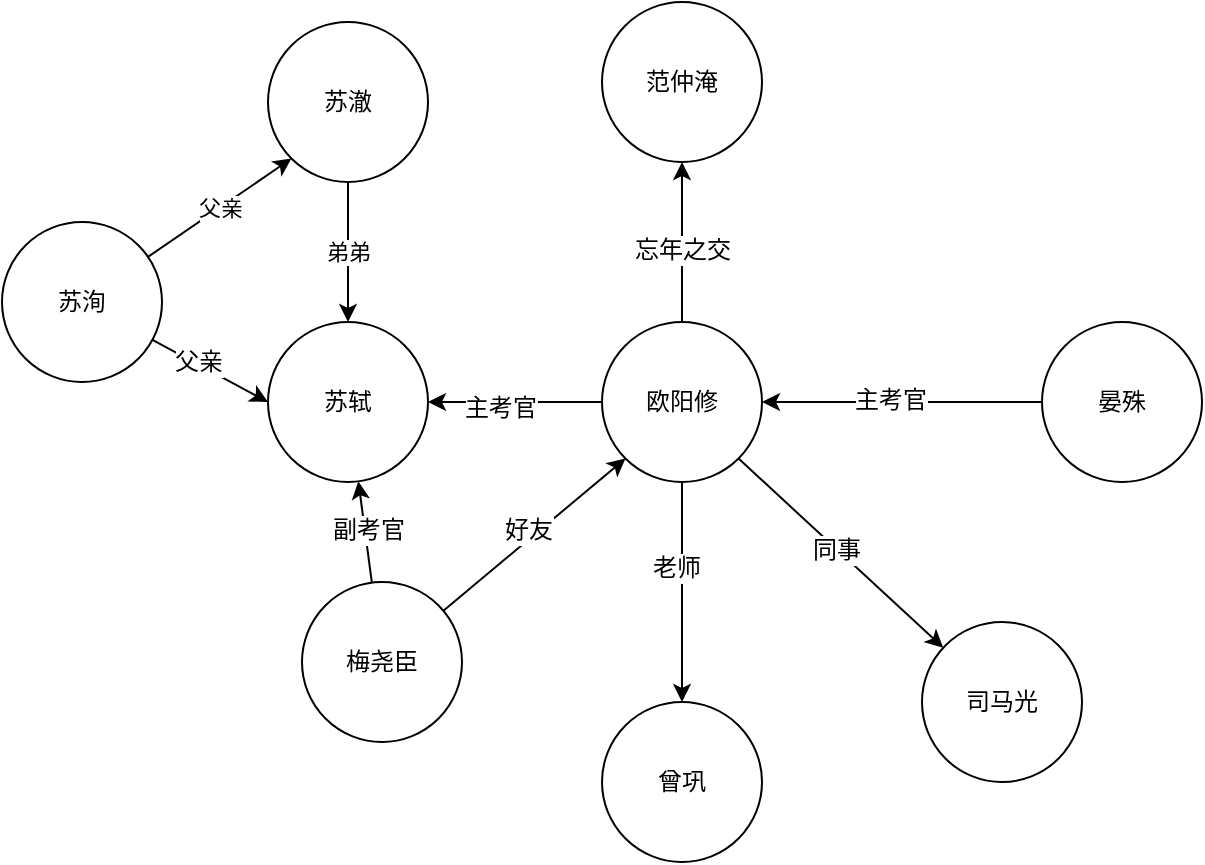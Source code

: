 <mxfile version="10.8.0" type="github"><diagram id="bTmxkvTBRUn0bJljOMiK" name="Ã§Â¬Â¬ 1 Ã©Â¡Âµ"><mxGraphModel dx="1745" dy="616" grid="1" gridSize="10" guides="1" tooltips="1" connect="1" arrows="1" fold="1" page="1" pageScale="1" pageWidth="827" pageHeight="1169" math="0" shadow="0"><root><mxCell id="0"/><mxCell id="1" parent="0"/><mxCell id="oool9UytFhYBTO3Nz_0I-6" value="" style="edgeStyle=orthogonalEdgeStyle;rounded=0;orthogonalLoop=1;jettySize=auto;html=1;" parent="1" source="oool9UytFhYBTO3Nz_0I-1" target="oool9UytFhYBTO3Nz_0I-5" edge="1"><mxGeometry relative="1" as="geometry"/></mxCell><mxCell id="oool9UytFhYBTO3Nz_0I-7" value="老师" style="text;html=1;resizable=0;points=[];align=center;verticalAlign=middle;labelBackgroundColor=#ffffff;" parent="oool9UytFhYBTO3Nz_0I-6" vertex="1" connectable="0"><mxGeometry x="-0.225" y="-3" relative="1" as="geometry"><mxPoint as="offset"/></mxGeometry></mxCell><mxCell id="oool9UytFhYBTO3Nz_0I-9" value="" style="edgeStyle=orthogonalEdgeStyle;rounded=0;orthogonalLoop=1;jettySize=auto;html=1;" parent="1" source="oool9UytFhYBTO3Nz_0I-1" target="oool9UytFhYBTO3Nz_0I-8" edge="1"><mxGeometry relative="1" as="geometry"/></mxCell><mxCell id="oool9UytFhYBTO3Nz_0I-10" value="主考官" style="text;html=1;resizable=0;points=[];align=center;verticalAlign=middle;labelBackgroundColor=#ffffff;" parent="oool9UytFhYBTO3Nz_0I-9" vertex="1" connectable="0"><mxGeometry x="0.175" y="3" relative="1" as="geometry"><mxPoint as="offset"/></mxGeometry></mxCell><mxCell id="oool9UytFhYBTO3Nz_0I-14" value="" style="edgeStyle=orthogonalEdgeStyle;rounded=0;orthogonalLoop=1;jettySize=auto;html=1;" parent="1" source="oool9UytFhYBTO3Nz_0I-1" target="oool9UytFhYBTO3Nz_0I-13" edge="1"><mxGeometry relative="1" as="geometry"/></mxCell><mxCell id="oool9UytFhYBTO3Nz_0I-15" value="忘年之交" style="text;html=1;resizable=0;points=[];align=center;verticalAlign=middle;labelBackgroundColor=#ffffff;" parent="oool9UytFhYBTO3Nz_0I-14" vertex="1" connectable="0"><mxGeometry x="-0.1" relative="1" as="geometry"><mxPoint as="offset"/></mxGeometry></mxCell><mxCell id="oool9UytFhYBTO3Nz_0I-1" value="欧阳修" style="ellipse;whiteSpace=wrap;html=1;aspect=fixed;" parent="1" vertex="1"><mxGeometry x="280" y="280" width="80" height="80" as="geometry"/></mxCell><mxCell id="oool9UytFhYBTO3Nz_0I-13" value="范仲淹" style="ellipse;whiteSpace=wrap;html=1;aspect=fixed;" parent="1" vertex="1"><mxGeometry x="280" y="120" width="80" height="80" as="geometry"/></mxCell><mxCell id="oool9UytFhYBTO3Nz_0I-8" value="苏轼" style="ellipse;whiteSpace=wrap;html=1;aspect=fixed;" parent="1" vertex="1"><mxGeometry x="113" y="280" width="80" height="80" as="geometry"/></mxCell><mxCell id="oool9UytFhYBTO3Nz_0I-5" value="曾巩" style="ellipse;whiteSpace=wrap;html=1;aspect=fixed;" parent="1" vertex="1"><mxGeometry x="280" y="470" width="80" height="80" as="geometry"/></mxCell><mxCell id="oool9UytFhYBTO3Nz_0I-11" style="edgeStyle=orthogonalEdgeStyle;rounded=0;orthogonalLoop=1;jettySize=auto;html=1;entryX=1;entryY=0.5;entryDx=0;entryDy=0;" parent="1" source="oool9UytFhYBTO3Nz_0I-3" target="oool9UytFhYBTO3Nz_0I-1" edge="1"><mxGeometry relative="1" as="geometry"/></mxCell><mxCell id="oool9UytFhYBTO3Nz_0I-12" value="主考官" style="text;html=1;resizable=0;points=[];align=center;verticalAlign=middle;labelBackgroundColor=#ffffff;" parent="oool9UytFhYBTO3Nz_0I-11" vertex="1" connectable="0"><mxGeometry x="0.086" y="-1" relative="1" as="geometry"><mxPoint as="offset"/></mxGeometry></mxCell><mxCell id="oool9UytFhYBTO3Nz_0I-3" value="晏殊&lt;br&gt;" style="ellipse;whiteSpace=wrap;html=1;aspect=fixed;" parent="1" vertex="1"><mxGeometry x="500" y="280" width="80" height="80" as="geometry"/></mxCell><mxCell id="oool9UytFhYBTO3Nz_0I-17" style="edgeStyle=orthogonalEdgeStyle;rounded=0;orthogonalLoop=1;jettySize=auto;html=1;entryX=1;entryY=1;entryDx=0;entryDy=0;strokeColor=none;curved=1;" parent="1" source="oool9UytFhYBTO3Nz_0I-16" target="oool9UytFhYBTO3Nz_0I-1" edge="1"><mxGeometry relative="1" as="geometry"/></mxCell><mxCell id="oool9UytFhYBTO3Nz_0I-19" style="rounded=0;orthogonalLoop=1;jettySize=auto;html=1;entryX=1;entryY=1;entryDx=0;entryDy=0;startArrow=classic;startFill=1;endArrow=none;endFill=0;" parent="1" source="oool9UytFhYBTO3Nz_0I-16" target="oool9UytFhYBTO3Nz_0I-1" edge="1"><mxGeometry relative="1" as="geometry"/></mxCell><mxCell id="oool9UytFhYBTO3Nz_0I-20" value="同事" style="text;html=1;resizable=0;points=[];align=center;verticalAlign=middle;labelBackgroundColor=#ffffff;" parent="oool9UytFhYBTO3Nz_0I-19" vertex="1" connectable="0"><mxGeometry x="0.048" relative="1" as="geometry"><mxPoint as="offset"/></mxGeometry></mxCell><mxCell id="oool9UytFhYBTO3Nz_0I-16" value="司马光" style="ellipse;whiteSpace=wrap;html=1;aspect=fixed;" parent="1" vertex="1"><mxGeometry x="440" y="430" width="80" height="80" as="geometry"/></mxCell><mxCell id="zc8ms8CbyxTxp79wbEz_-2" style="rounded=0;orthogonalLoop=1;jettySize=auto;html=1;entryX=0;entryY=1;entryDx=0;entryDy=0;" parent="1" source="zc8ms8CbyxTxp79wbEz_-1" target="oool9UytFhYBTO3Nz_0I-1" edge="1"><mxGeometry relative="1" as="geometry"/></mxCell><mxCell id="zc8ms8CbyxTxp79wbEz_-3" value="好友" style="text;html=1;resizable=0;points=[];align=center;verticalAlign=middle;labelBackgroundColor=#ffffff;" parent="zc8ms8CbyxTxp79wbEz_-2" vertex="1" connectable="0"><mxGeometry x="-0.02" y="4" relative="1" as="geometry"><mxPoint as="offset"/></mxGeometry></mxCell><mxCell id="zc8ms8CbyxTxp79wbEz_-4" style="edgeStyle=none;rounded=0;orthogonalLoop=1;jettySize=auto;html=1;" parent="1" source="zc8ms8CbyxTxp79wbEz_-1" target="oool9UytFhYBTO3Nz_0I-8" edge="1"><mxGeometry relative="1" as="geometry"/></mxCell><mxCell id="zc8ms8CbyxTxp79wbEz_-5" value="副考官" style="text;html=1;resizable=0;points=[];align=center;verticalAlign=middle;labelBackgroundColor=#ffffff;" parent="zc8ms8CbyxTxp79wbEz_-4" vertex="1" connectable="0"><mxGeometry x="0.031" y="-1" relative="1" as="geometry"><mxPoint as="offset"/></mxGeometry></mxCell><mxCell id="zc8ms8CbyxTxp79wbEz_-1" value="梅尧臣" style="ellipse;whiteSpace=wrap;html=1;aspect=fixed;" parent="1" vertex="1"><mxGeometry x="130" y="410" width="80" height="80" as="geometry"/></mxCell><mxCell id="zc8ms8CbyxTxp79wbEz_-7" value="弟弟" style="edgeStyle=none;rounded=0;orthogonalLoop=1;jettySize=auto;html=1;entryX=0.5;entryY=0;entryDx=0;entryDy=0;" parent="1" source="zc8ms8CbyxTxp79wbEz_-6" target="oool9UytFhYBTO3Nz_0I-8" edge="1"><mxGeometry relative="1" as="geometry"/></mxCell><mxCell id="zc8ms8CbyxTxp79wbEz_-6" value="苏澈" style="ellipse;whiteSpace=wrap;html=1;aspect=fixed;" parent="1" vertex="1"><mxGeometry x="113" y="130" width="80" height="80" as="geometry"/></mxCell><mxCell id="zc8ms8CbyxTxp79wbEz_-9" style="edgeStyle=none;rounded=0;orthogonalLoop=1;jettySize=auto;html=1;entryX=0;entryY=0.5;entryDx=0;entryDy=0;" parent="1" source="zc8ms8CbyxTxp79wbEz_-8" target="oool9UytFhYBTO3Nz_0I-8" edge="1"><mxGeometry relative="1" as="geometry"/></mxCell><mxCell id="zc8ms8CbyxTxp79wbEz_-11" value="父亲" style="text;html=1;resizable=0;points=[];align=center;verticalAlign=middle;labelBackgroundColor=#ffffff;" parent="zc8ms8CbyxTxp79wbEz_-9" vertex="1" connectable="0"><mxGeometry x="-0.229" y="1" relative="1" as="geometry"><mxPoint as="offset"/></mxGeometry></mxCell><mxCell id="zc8ms8CbyxTxp79wbEz_-10" value="父亲" style="edgeStyle=none;rounded=0;orthogonalLoop=1;jettySize=auto;html=1;entryX=0;entryY=1;entryDx=0;entryDy=0;" parent="1" source="zc8ms8CbyxTxp79wbEz_-8" target="zc8ms8CbyxTxp79wbEz_-6" edge="1"><mxGeometry relative="1" as="geometry"/></mxCell><mxCell id="zc8ms8CbyxTxp79wbEz_-8" value="苏洵&lt;br&gt;" style="ellipse;whiteSpace=wrap;html=1;aspect=fixed;" parent="1" vertex="1"><mxGeometry x="-20" y="230" width="80" height="80" as="geometry"/></mxCell></root></mxGraphModel></diagram></mxfile>